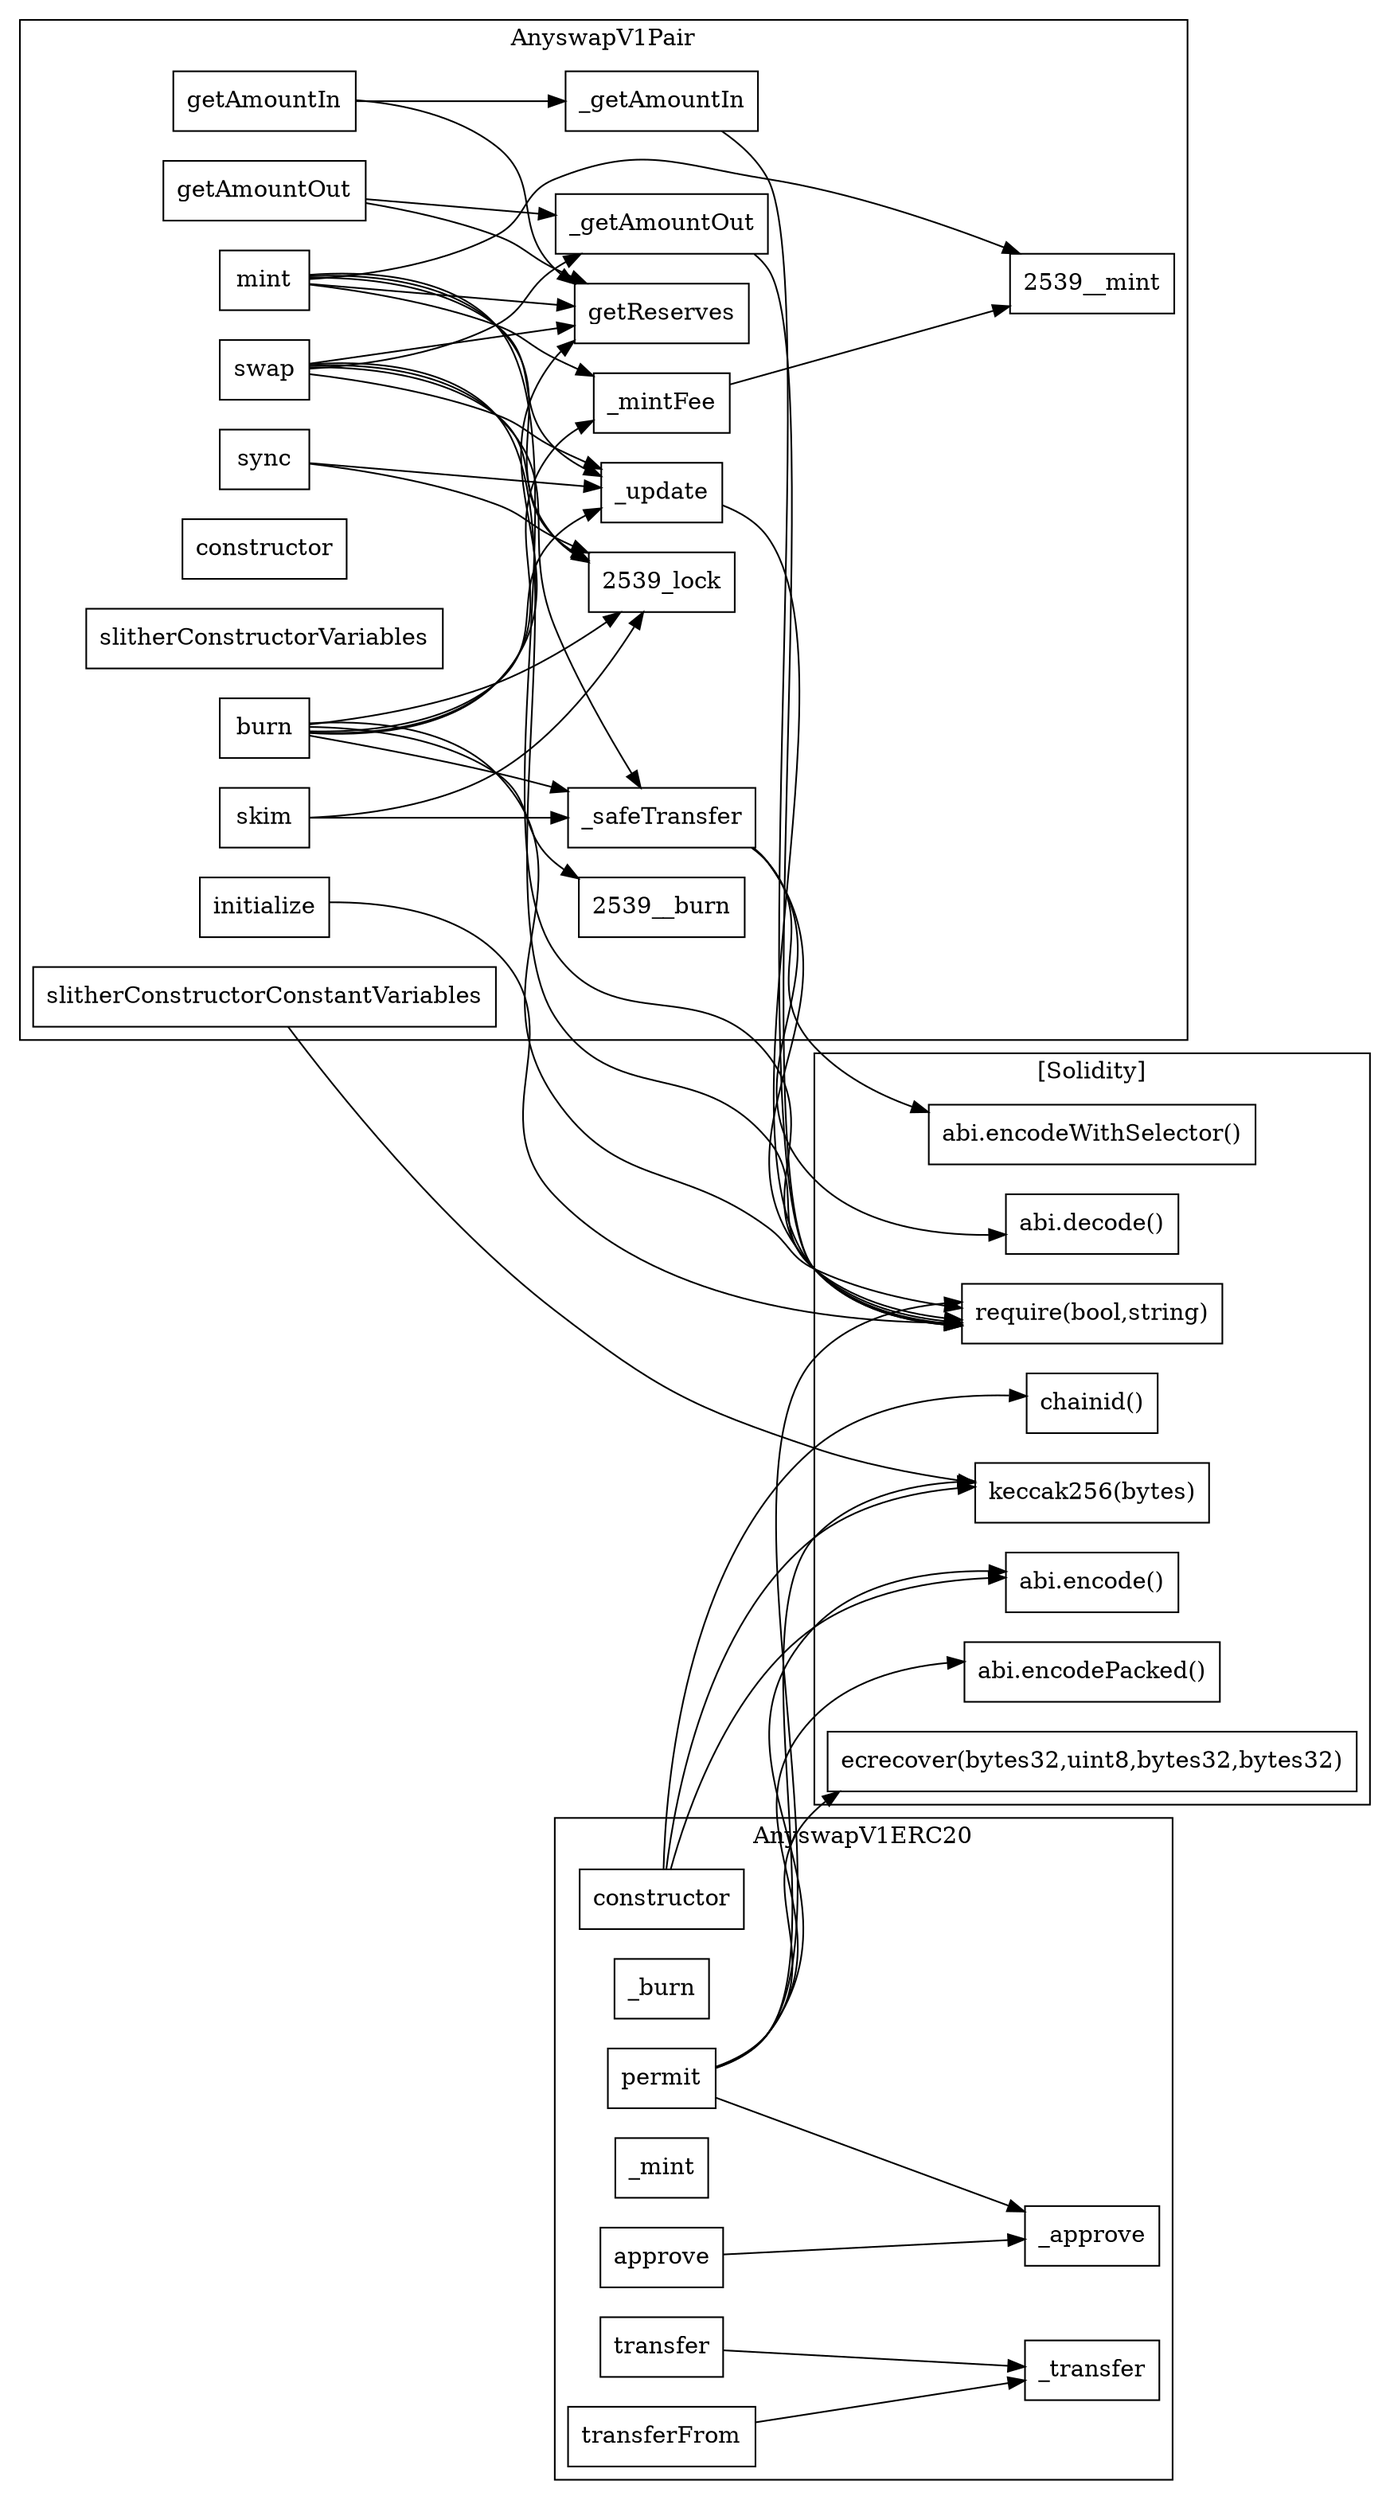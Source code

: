 strict digraph {
rankdir="LR"
node [shape=box]
subgraph cluster_2539_AnyswapV1Pair {
label = "AnyswapV1Pair"
"2539_getAmountIn" [label="getAmountIn"]
"2539_getAmountOut" [label="getAmountOut"]
"2539_slitherConstructorConstantVariables" [label="slitherConstructorConstantVariables"]
"2539_initialize" [label="initialize"]
"2539_getReserves" [label="getReserves"]
"2539_swap" [label="swap"]
"2539__mintFee" [label="_mintFee"]
"2539__getAmountOut" [label="_getAmountOut"]
"2539_constructor" [label="constructor"]
"2539__safeTransfer" [label="_safeTransfer"]
"2539__update" [label="_update"]
"2539_slitherConstructorVariables" [label="slitherConstructorVariables"]
"2539_mint" [label="mint"]
"2539_burn" [label="burn"]
"2539_skim" [label="skim"]
"2539_sync" [label="sync"]
"2539__getAmountIn" [label="_getAmountIn"]
"2539_mint" -> "2539_lock"
"2539_burn" -> "2539__update"
"2539_getAmountOut" -> "2539_getReserves"
"2539_swap" -> "2539_getReserves"
"2539_swap" -> "2539__update"
"2539_skim" -> "2539_lock"
"2539_mint" -> "2539__mint"
"2539_swap" -> "2539_lock"
"2539_burn" -> "2539__mintFee"
"2539_swap" -> "2539__getAmountOut"
"2539__mintFee" -> "2539__mint"
"2539_getAmountIn" -> "2539__getAmountIn"
"2539_sync" -> "2539__update"
"2539_getAmountIn" -> "2539_getReserves"
"2539_burn" -> "2539__burn"
"2539_sync" -> "2539_lock"
"2539_burn" -> "2539__safeTransfer"
"2539_burn" -> "2539_lock"
"2539_skim" -> "2539__safeTransfer"
"2539_mint" -> "2539__update"
"2539_swap" -> "2539__safeTransfer"
"2539_burn" -> "2539_getReserves"
"2539_mint" -> "2539_getReserves"
"2539_mint" -> "2539__mintFee"
"2539_getAmountOut" -> "2539__getAmountOut"
}subgraph cluster_788_AnyswapV1ERC20 {
label = "AnyswapV1ERC20"
"788_constructor" [label="constructor"]
"788__burn" [label="_burn"]
"788_approve" [label="approve"]
"788__transfer" [label="_transfer"]
"788__approve" [label="_approve"]
"788__mint" [label="_mint"]
"788_transfer" [label="transfer"]
"788_permit" [label="permit"]
"788_transferFrom" [label="transferFrom"]
"788_transfer" -> "788__transfer"
"788_approve" -> "788__approve"
"788_permit" -> "788__approve"
"788_transferFrom" -> "788__transfer"
}subgraph cluster_solidity {
label = "[Solidity]"
"keccak256(bytes)" 
"abi.decode()" 
"abi.encodeWithSelector()" 
"abi.encodePacked()" 
"abi.encode()" 
"require(bool,string)" 
"ecrecover(bytes32,uint8,bytes32,bytes32)" 
"chainid()" 
"2539__safeTransfer" -> "abi.decode()"
"788_permit" -> "abi.encodePacked()"
"788_permit" -> "abi.encode()"
"2539__safeTransfer" -> "abi.encodeWithSelector()"
"788_permit" -> "keccak256(bytes)"
"2539_burn" -> "require(bool,string)"
"2539__getAmountIn" -> "require(bool,string)"
"788_constructor" -> "abi.encode()"
"788_permit" -> "require(bool,string)"
"788_constructor" -> "keccak256(bytes)"
"2539_mint" -> "require(bool,string)"
"2539__getAmountOut" -> "require(bool,string)"
"2539_slitherConstructorConstantVariables" -> "keccak256(bytes)"
"788_constructor" -> "chainid()"
"2539_swap" -> "require(bool,string)"
"2539__update" -> "require(bool,string)"
"788_permit" -> "ecrecover(bytes32,uint8,bytes32,bytes32)"
"2539__safeTransfer" -> "require(bool,string)"
"2539_initialize" -> "require(bool,string)"
}
}